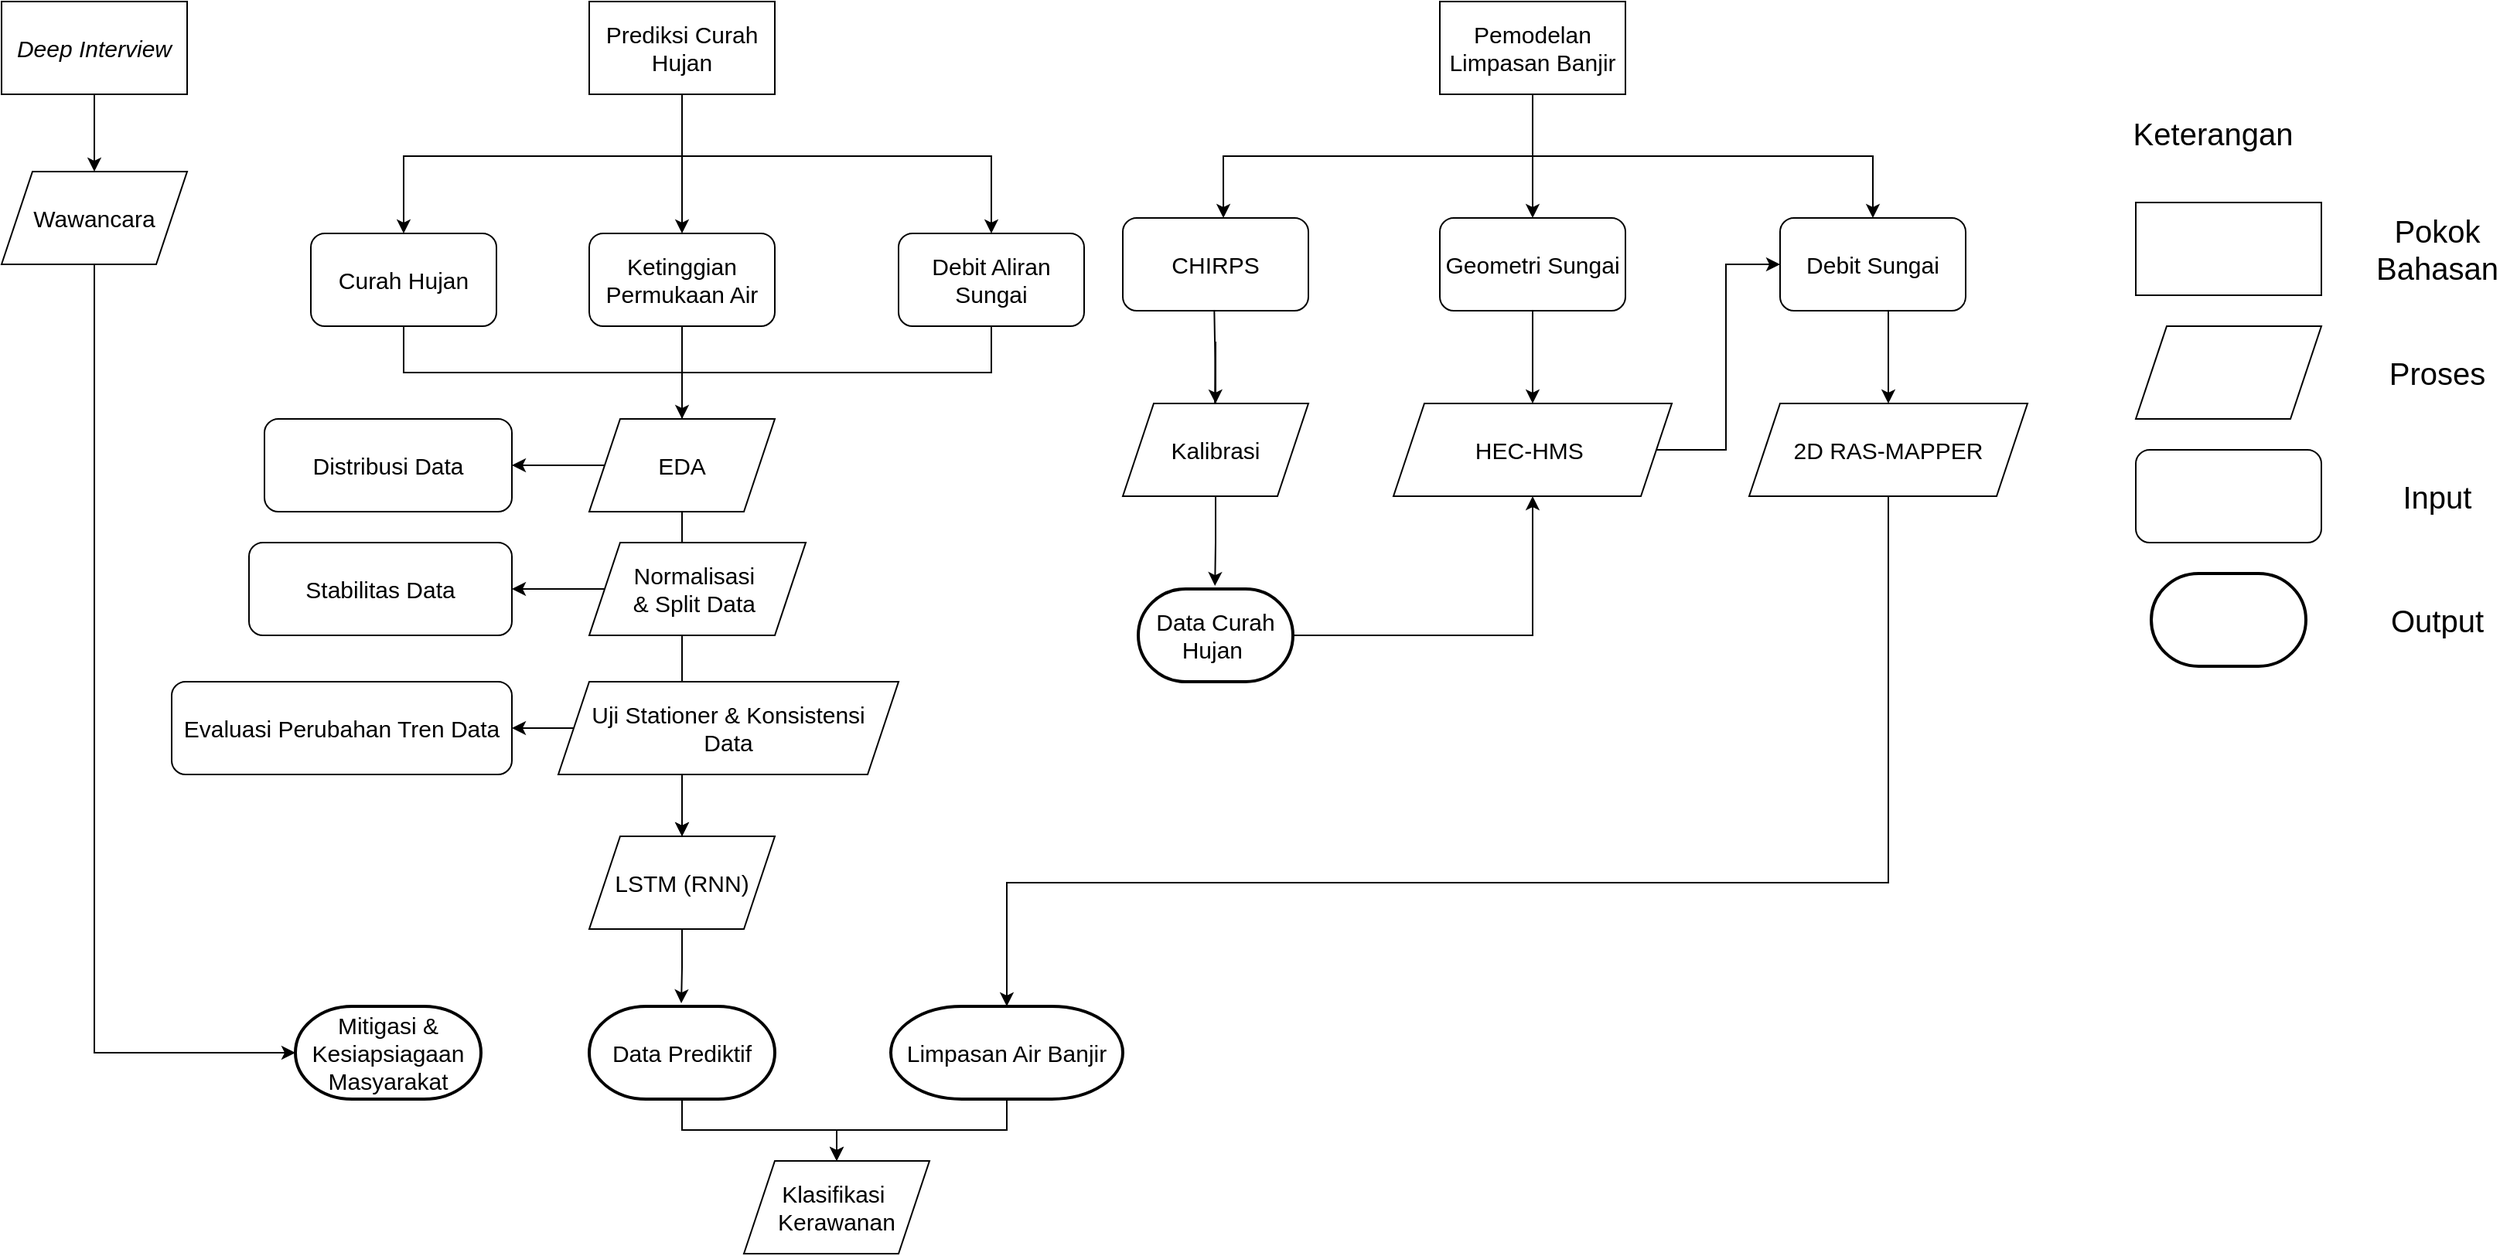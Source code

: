 <mxfile version="25.0.3">
  <diagram name="Page-1" id="rQX1YtQDC70RT5PG3sAJ">
    <mxGraphModel dx="2873" dy="1110" grid="1" gridSize="10" guides="1" tooltips="1" connect="1" arrows="1" fold="1" page="1" pageScale="1" pageWidth="850" pageHeight="1100" math="0" shadow="0">
      <root>
        <mxCell id="0" />
        <mxCell id="1" parent="0" />
        <mxCell id="to3WtLk7SZaPc5Sqz7QV-4" value="" style="edgeStyle=orthogonalEdgeStyle;rounded=0;orthogonalLoop=1;jettySize=auto;html=1;exitX=0.5;exitY=1;exitDx=0;exitDy=0;entryX=0.5;entryY=0;entryDx=0;entryDy=0;fontSize=15;" parent="1" source="to3WtLk7SZaPc5Sqz7QV-1" target="to3WtLk7SZaPc5Sqz7QV-12" edge="1">
          <mxGeometry relative="1" as="geometry">
            <mxPoint x="-100" y="270" as="targetPoint" />
            <Array as="points">
              <mxPoint y="230" />
              <mxPoint x="-180" y="230" />
            </Array>
          </mxGeometry>
        </mxCell>
        <mxCell id="to3WtLk7SZaPc5Sqz7QV-7" value="" style="edgeStyle=orthogonalEdgeStyle;rounded=0;orthogonalLoop=1;jettySize=auto;html=1;entryX=0.5;entryY=0;entryDx=0;entryDy=0;exitX=0.5;exitY=1;exitDx=0;exitDy=0;fontSize=15;" parent="1" source="to3WtLk7SZaPc5Sqz7QV-1" target="to3WtLk7SZaPc5Sqz7QV-13" edge="1">
          <mxGeometry relative="1" as="geometry">
            <mxPoint x="40.067" y="270" as="targetPoint" />
            <Array as="points">
              <mxPoint y="210" />
              <mxPoint y="210" />
            </Array>
          </mxGeometry>
        </mxCell>
        <mxCell id="to3WtLk7SZaPc5Sqz7QV-9" value="" style="edgeStyle=orthogonalEdgeStyle;rounded=0;orthogonalLoop=1;jettySize=auto;html=1;entryX=0.5;entryY=0;entryDx=0;entryDy=0;fontSize=15;" parent="1" target="to3WtLk7SZaPc5Sqz7QV-14" edge="1">
          <mxGeometry relative="1" as="geometry">
            <mxPoint y="190" as="sourcePoint" />
            <mxPoint x="200.067" y="270" as="targetPoint" />
            <Array as="points">
              <mxPoint y="230" />
              <mxPoint x="200" y="230" />
            </Array>
          </mxGeometry>
        </mxCell>
        <mxCell id="to3WtLk7SZaPc5Sqz7QV-1" value="Prediksi Curah Hujan" style="rounded=0;whiteSpace=wrap;html=1;fontSize=15;" parent="1" vertex="1">
          <mxGeometry x="-60" y="130" width="120" height="60" as="geometry" />
        </mxCell>
        <mxCell id="to3WtLk7SZaPc5Sqz7QV-11" value="CHIRPS" style="rounded=1;whiteSpace=wrap;html=1;fontSize=15;" parent="1" vertex="1">
          <mxGeometry x="285" y="270" width="120" height="60" as="geometry" />
        </mxCell>
        <mxCell id="to3WtLk7SZaPc5Sqz7QV-12" value="Curah Hujan" style="rounded=1;whiteSpace=wrap;html=1;fontSize=15;" parent="1" vertex="1">
          <mxGeometry x="-240" y="280" width="120" height="60" as="geometry" />
        </mxCell>
        <mxCell id="to3WtLk7SZaPc5Sqz7QV-13" value="Ketinggian Permukaan Air" style="rounded=1;whiteSpace=wrap;html=1;fontSize=15;" parent="1" vertex="1">
          <mxGeometry x="-60" y="280" width="120" height="60" as="geometry" />
        </mxCell>
        <mxCell id="to3WtLk7SZaPc5Sqz7QV-14" value="Debit Aliran Sungai" style="rounded=1;whiteSpace=wrap;html=1;fontSize=15;" parent="1" vertex="1">
          <mxGeometry x="140" y="280" width="120" height="60" as="geometry" />
        </mxCell>
        <mxCell id="to3WtLk7SZaPc5Sqz7QV-17" value="" style="edgeStyle=orthogonalEdgeStyle;rounded=0;orthogonalLoop=1;jettySize=auto;html=1;exitX=0.5;exitY=1;exitDx=0;exitDy=0;entryX=0.5;entryY=0;entryDx=0;entryDy=0;entryPerimeter=0;fontSize=15;" parent="1" source="to3WtLk7SZaPc5Sqz7QV-12" edge="1">
          <mxGeometry relative="1" as="geometry">
            <mxPoint x="60" y="400" as="sourcePoint" />
            <mxPoint y="670" as="targetPoint" />
            <Array as="points">
              <mxPoint x="-180" y="370" />
              <mxPoint y="370" />
            </Array>
          </mxGeometry>
        </mxCell>
        <mxCell id="to3WtLk7SZaPc5Sqz7QV-18" value="" style="edgeStyle=orthogonalEdgeStyle;rounded=0;orthogonalLoop=1;jettySize=auto;html=1;exitX=0.5;exitY=1;exitDx=0;exitDy=0;entryX=0.5;entryY=0;entryDx=0;entryDy=0;fontSize=15;" parent="1" source="to3WtLk7SZaPc5Sqz7QV-13" target="vjmSQW3fSpuoPHMXwD8e-6" edge="1">
          <mxGeometry relative="1" as="geometry">
            <mxPoint x="-170" y="390" as="sourcePoint" />
            <mxPoint y="670" as="targetPoint" />
            <Array as="points" />
          </mxGeometry>
        </mxCell>
        <mxCell id="to3WtLk7SZaPc5Sqz7QV-22" value="EDA" style="shape=parallelogram;perimeter=parallelogramPerimeter;whiteSpace=wrap;html=1;fixedSize=1;fontSize=15;" parent="1" vertex="1">
          <mxGeometry x="-60" y="400" width="120" height="60" as="geometry" />
        </mxCell>
        <mxCell id="to3WtLk7SZaPc5Sqz7QV-23" value="Geometri Sungai" style="rounded=1;whiteSpace=wrap;html=1;fontSize=15;" parent="1" vertex="1">
          <mxGeometry x="490" y="270" width="120" height="60" as="geometry" />
        </mxCell>
        <mxCell id="to3WtLk7SZaPc5Sqz7QV-24" value="Debit Sungai" style="rounded=1;whiteSpace=wrap;html=1;fontSize=15;" parent="1" vertex="1">
          <mxGeometry x="710" y="270" width="120" height="60" as="geometry" />
        </mxCell>
        <mxCell id="to3WtLk7SZaPc5Sqz7QV-26" value="&lt;i style=&quot;font-size: 15px;&quot;&gt;Deep Interview&lt;/i&gt;" style="rounded=0;whiteSpace=wrap;html=1;fontSize=15;" parent="1" vertex="1">
          <mxGeometry x="-440" y="130" width="120" height="60" as="geometry" />
        </mxCell>
        <mxCell id="to3WtLk7SZaPc5Sqz7QV-29" value="Mitigasi &amp;amp; Kesiapsiagaan&lt;div&gt;Masyarakat&lt;/div&gt;" style="strokeWidth=2;html=1;shape=mxgraph.flowchart.terminator;whiteSpace=wrap;fontSize=15;" parent="1" vertex="1">
          <mxGeometry x="-250" y="780" width="120" height="60" as="geometry" />
        </mxCell>
        <mxCell id="to3WtLk7SZaPc5Sqz7QV-30" value="Pemodelan Limpasan Banjir" style="rounded=0;whiteSpace=wrap;html=1;fontSize=15;" parent="1" vertex="1">
          <mxGeometry x="490" y="130" width="120" height="60" as="geometry" />
        </mxCell>
        <mxCell id="to3WtLk7SZaPc5Sqz7QV-33" value="" style="edgeStyle=orthogonalEdgeStyle;rounded=0;orthogonalLoop=1;jettySize=auto;html=1;entryX=0.5;entryY=0;entryDx=0;entryDy=0;exitX=0.5;exitY=1;exitDx=0;exitDy=0;fontSize=15;" parent="1" edge="1" source="to3WtLk7SZaPc5Sqz7QV-32">
          <mxGeometry relative="1" as="geometry">
            <mxPoint x="344.17" y="330" as="sourcePoint" />
            <mxPoint x="344.17" y="420" as="targetPoint" />
            <Array as="points">
              <mxPoint x="344.17" y="350" />
              <mxPoint x="344.17" y="350" />
            </Array>
          </mxGeometry>
        </mxCell>
        <mxCell id="to3WtLk7SZaPc5Sqz7QV-37" value="" style="edgeStyle=orthogonalEdgeStyle;rounded=0;orthogonalLoop=1;jettySize=auto;html=1;exitX=0.5;exitY=1;exitDx=0;exitDy=0;fontSize=15;" parent="1" source="to3WtLk7SZaPc5Sqz7QV-14" edge="1">
          <mxGeometry relative="1" as="geometry">
            <mxPoint x="200" y="340" as="sourcePoint" />
            <mxPoint y="400" as="targetPoint" />
            <Array as="points">
              <mxPoint x="200" y="370" />
              <mxPoint y="370" />
            </Array>
          </mxGeometry>
        </mxCell>
        <mxCell id="to3WtLk7SZaPc5Sqz7QV-36" value="Normalisasi&amp;nbsp;&lt;div style=&quot;font-size: 15px;&quot;&gt;&amp;amp; Split Data&amp;nbsp;&lt;/div&gt;" style="shape=parallelogram;perimeter=parallelogramPerimeter;whiteSpace=wrap;html=1;fixedSize=1;fontSize=15;" parent="1" vertex="1">
          <mxGeometry x="-60" y="480" width="140" height="60" as="geometry" />
        </mxCell>
        <mxCell id="to3WtLk7SZaPc5Sqz7QV-38" value="Uji Stationer &amp;amp; Konsistensi&lt;div style=&quot;font-size: 15px;&quot;&gt;Data&lt;/div&gt;" style="shape=parallelogram;perimeter=parallelogramPerimeter;whiteSpace=wrap;html=1;fixedSize=1;fontSize=15;" parent="1" vertex="1">
          <mxGeometry x="-80" y="570" width="220" height="60" as="geometry" />
        </mxCell>
        <mxCell id="to3WtLk7SZaPc5Sqz7QV-39" value="Distribusi Data" style="rounded=1;whiteSpace=wrap;html=1;fontSize=15;" parent="1" vertex="1">
          <mxGeometry x="-270" y="400" width="160" height="60" as="geometry" />
        </mxCell>
        <mxCell id="to3WtLk7SZaPc5Sqz7QV-40" value="" style="edgeStyle=orthogonalEdgeStyle;rounded=0;orthogonalLoop=1;jettySize=auto;html=1;exitX=0;exitY=0.5;exitDx=0;exitDy=0;entryX=1;entryY=0.5;entryDx=0;entryDy=0;fontSize=15;" parent="1" source="to3WtLk7SZaPc5Sqz7QV-22" target="to3WtLk7SZaPc5Sqz7QV-39" edge="1">
          <mxGeometry relative="1" as="geometry">
            <mxPoint x="-240" y="480" as="sourcePoint" />
            <mxPoint x="-200" y="530" as="targetPoint" />
            <Array as="points">
              <mxPoint x="-100" y="430" />
              <mxPoint x="-100" y="430" />
            </Array>
          </mxGeometry>
        </mxCell>
        <mxCell id="to3WtLk7SZaPc5Sqz7QV-41" value="Stabilitas Data" style="rounded=1;whiteSpace=wrap;html=1;fontSize=15;" parent="1" vertex="1">
          <mxGeometry x="-280" y="480" width="170" height="60" as="geometry" />
        </mxCell>
        <mxCell id="to3WtLk7SZaPc5Sqz7QV-42" value="" style="edgeStyle=orthogonalEdgeStyle;rounded=0;orthogonalLoop=1;jettySize=auto;html=1;exitX=0;exitY=0.5;exitDx=0;exitDy=0;entryX=1;entryY=0.5;entryDx=0;entryDy=0;fontSize=15;" parent="1" target="to3WtLk7SZaPc5Sqz7QV-41" edge="1">
          <mxGeometry relative="1" as="geometry">
            <mxPoint x="-50" y="510" as="sourcePoint" />
            <mxPoint x="-200" y="610" as="targetPoint" />
            <Array as="points">
              <mxPoint x="-100" y="510" />
              <mxPoint x="-100" y="510" />
            </Array>
          </mxGeometry>
        </mxCell>
        <mxCell id="to3WtLk7SZaPc5Sqz7QV-43" value="Evaluasi Perubahan Tren Data" style="rounded=1;whiteSpace=wrap;html=1;fontSize=15;" parent="1" vertex="1">
          <mxGeometry x="-330" y="570" width="220" height="60" as="geometry" />
        </mxCell>
        <mxCell id="to3WtLk7SZaPc5Sqz7QV-44" value="" style="edgeStyle=orthogonalEdgeStyle;rounded=0;orthogonalLoop=1;jettySize=auto;html=1;entryX=1;entryY=0.5;entryDx=0;entryDy=0;fontSize=15;" parent="1" target="to3WtLk7SZaPc5Sqz7QV-43" edge="1">
          <mxGeometry relative="1" as="geometry">
            <mxPoint x="-70" y="600" as="sourcePoint" />
            <mxPoint x="-200" y="700" as="targetPoint" />
            <Array as="points">
              <mxPoint x="-100" y="600" />
              <mxPoint x="-100" y="600" />
            </Array>
          </mxGeometry>
        </mxCell>
        <mxCell id="to3WtLk7SZaPc5Sqz7QV-45" value="" style="edgeStyle=orthogonalEdgeStyle;rounded=0;orthogonalLoop=1;jettySize=auto;html=1;entryX=0.5;entryY=0;entryDx=0;entryDy=0;exitX=0.5;exitY=1;exitDx=0;exitDy=0;fontSize=15;" parent="1" source="to3WtLk7SZaPc5Sqz7QV-30" target="to3WtLk7SZaPc5Sqz7QV-24" edge="1">
          <mxGeometry relative="1" as="geometry">
            <mxPoint x="540" y="190" as="sourcePoint" />
            <mxPoint x="740" y="280" as="targetPoint" />
            <Array as="points">
              <mxPoint x="550" y="230" />
              <mxPoint x="770" y="230" />
            </Array>
          </mxGeometry>
        </mxCell>
        <mxCell id="to3WtLk7SZaPc5Sqz7QV-46" value="" style="edgeStyle=orthogonalEdgeStyle;rounded=0;orthogonalLoop=1;jettySize=auto;html=1;entryX=0.5;entryY=0;entryDx=0;entryDy=0;fontSize=15;" parent="1" target="to3WtLk7SZaPc5Sqz7QV-23" edge="1">
          <mxGeometry relative="1" as="geometry">
            <mxPoint x="550" y="190" as="sourcePoint" />
            <mxPoint x="710" y="280" as="targetPoint" />
            <Array as="points">
              <mxPoint x="550" y="240" />
              <mxPoint x="550" y="240" />
            </Array>
          </mxGeometry>
        </mxCell>
        <mxCell id="to3WtLk7SZaPc5Sqz7QV-47" value="" style="edgeStyle=orthogonalEdgeStyle;rounded=0;orthogonalLoop=1;jettySize=auto;html=1;entryX=0.542;entryY=0;entryDx=0;entryDy=0;exitX=0.5;exitY=1;exitDx=0;exitDy=0;entryPerimeter=0;fontSize=15;" parent="1" source="to3WtLk7SZaPc5Sqz7QV-30" target="to3WtLk7SZaPc5Sqz7QV-11" edge="1">
          <mxGeometry relative="1" as="geometry">
            <mxPoint x="489.29" y="190" as="sourcePoint" />
            <mxPoint x="489.29" y="270" as="targetPoint" />
            <Array as="points">
              <mxPoint x="550" y="230" />
              <mxPoint x="350" y="230" />
            </Array>
          </mxGeometry>
        </mxCell>
        <mxCell id="vjmSQW3fSpuoPHMXwD8e-1" value="" style="edgeStyle=orthogonalEdgeStyle;rounded=0;orthogonalLoop=1;jettySize=auto;html=1;exitX=0.5;exitY=1;exitDx=0;exitDy=0;entryX=0.5;entryY=0;entryDx=0;entryDy=0;fontSize=15;" parent="1" source="to3WtLk7SZaPc5Sqz7QV-23" target="vjmSQW3fSpuoPHMXwD8e-2" edge="1">
          <mxGeometry relative="1" as="geometry">
            <mxPoint x="414.17" y="340" as="sourcePoint" />
            <mxPoint x="550" y="420" as="targetPoint" />
            <Array as="points" />
          </mxGeometry>
        </mxCell>
        <mxCell id="vjmSQW3fSpuoPHMXwD8e-2" value="HEC-HMS&amp;nbsp;" style="shape=parallelogram;perimeter=parallelogramPerimeter;whiteSpace=wrap;html=1;fixedSize=1;fontSize=15;" parent="1" vertex="1">
          <mxGeometry x="460" y="390" width="180" height="60" as="geometry" />
        </mxCell>
        <mxCell id="vjmSQW3fSpuoPHMXwD8e-3" value="" style="edgeStyle=orthogonalEdgeStyle;rounded=0;orthogonalLoop=1;jettySize=auto;html=1;exitX=1;exitY=0.5;exitDx=0;exitDy=0;entryX=0;entryY=0.5;entryDx=0;entryDy=0;fontSize=15;" parent="1" source="vjmSQW3fSpuoPHMXwD8e-2" target="to3WtLk7SZaPc5Sqz7QV-24" edge="1">
          <mxGeometry relative="1" as="geometry">
            <mxPoint x="510" y="500" as="sourcePoint" />
            <mxPoint x="510" y="590" as="targetPoint" />
            <Array as="points" />
          </mxGeometry>
        </mxCell>
        <mxCell id="vjmSQW3fSpuoPHMXwD8e-17" value="" style="edgeStyle=orthogonalEdgeStyle;rounded=0;orthogonalLoop=1;jettySize=auto;html=1;exitX=0.5;exitY=1;exitDx=0;exitDy=0;fontSize=15;" parent="1" source="vjmSQW3fSpuoPHMXwD8e-4" target="vjmSQW3fSpuoPHMXwD8e-16" edge="1">
          <mxGeometry relative="1" as="geometry">
            <Array as="points">
              <mxPoint x="780" y="700" />
              <mxPoint x="210" y="700" />
            </Array>
          </mxGeometry>
        </mxCell>
        <mxCell id="vjmSQW3fSpuoPHMXwD8e-4" value="2D RAS-MAPPER" style="shape=parallelogram;perimeter=parallelogramPerimeter;whiteSpace=wrap;html=1;fixedSize=1;fontSize=15;" parent="1" vertex="1">
          <mxGeometry x="690" y="390" width="180" height="60" as="geometry" />
        </mxCell>
        <mxCell id="vjmSQW3fSpuoPHMXwD8e-5" value="" style="edgeStyle=orthogonalEdgeStyle;rounded=0;orthogonalLoop=1;jettySize=auto;html=1;exitX=0.5;exitY=1;exitDx=0;exitDy=0;entryX=0.5;entryY=0;entryDx=0;entryDy=0;fontSize=15;" parent="1" source="to3WtLk7SZaPc5Sqz7QV-24" target="vjmSQW3fSpuoPHMXwD8e-4" edge="1">
          <mxGeometry relative="1" as="geometry">
            <mxPoint x="640" y="460" as="sourcePoint" />
            <mxPoint x="720" y="310" as="targetPoint" />
            <Array as="points">
              <mxPoint x="780" y="330" />
            </Array>
          </mxGeometry>
        </mxCell>
        <mxCell id="vjmSQW3fSpuoPHMXwD8e-6" value="LSTM (RNN)" style="shape=parallelogram;perimeter=parallelogramPerimeter;whiteSpace=wrap;html=1;fixedSize=1;fontSize=15;" parent="1" vertex="1">
          <mxGeometry x="-60" y="670" width="120" height="60" as="geometry" />
        </mxCell>
        <mxCell id="vjmSQW3fSpuoPHMXwD8e-7" value="" style="edgeStyle=orthogonalEdgeStyle;rounded=0;orthogonalLoop=1;jettySize=auto;html=1;entryX=0;entryY=0.5;entryDx=0;entryDy=0;exitX=0.5;exitY=1;exitDx=0;exitDy=0;entryPerimeter=0;fontSize=15;" parent="1" source="vjmSQW3fSpuoPHMXwD8e-8" target="to3WtLk7SZaPc5Sqz7QV-29" edge="1">
          <mxGeometry relative="1" as="geometry">
            <mxPoint x="-369.94" y="300" as="targetPoint" />
            <Array as="points">
              <mxPoint x="-380" y="810" />
            </Array>
            <mxPoint x="-369.94" y="210" as="sourcePoint" />
          </mxGeometry>
        </mxCell>
        <mxCell id="vjmSQW3fSpuoPHMXwD8e-9" value="" style="edgeStyle=orthogonalEdgeStyle;rounded=0;orthogonalLoop=1;jettySize=auto;html=1;entryX=0.5;entryY=0;entryDx=0;entryDy=0;exitX=0.5;exitY=1;exitDx=0;exitDy=0;entryPerimeter=0;fontSize=15;" parent="1" source="to3WtLk7SZaPc5Sqz7QV-26" target="vjmSQW3fSpuoPHMXwD8e-8" edge="1">
          <mxGeometry relative="1" as="geometry">
            <mxPoint x="-375" y="350" as="targetPoint" />
            <Array as="points" />
            <mxPoint x="-380" y="190" as="sourcePoint" />
          </mxGeometry>
        </mxCell>
        <mxCell id="vjmSQW3fSpuoPHMXwD8e-8" value="Wawancara" style="shape=parallelogram;perimeter=parallelogramPerimeter;whiteSpace=wrap;html=1;fixedSize=1;fontSize=15;" parent="1" vertex="1">
          <mxGeometry x="-440" y="240" width="120" height="60" as="geometry" />
        </mxCell>
        <mxCell id="vjmSQW3fSpuoPHMXwD8e-10" value="Data Prediktif" style="strokeWidth=2;html=1;shape=mxgraph.flowchart.terminator;whiteSpace=wrap;fontSize=15;" parent="1" vertex="1">
          <mxGeometry x="-60" y="780" width="120" height="60" as="geometry" />
        </mxCell>
        <mxCell id="vjmSQW3fSpuoPHMXwD8e-11" value="" style="edgeStyle=orthogonalEdgeStyle;rounded=0;orthogonalLoop=1;jettySize=auto;html=1;exitX=0.5;exitY=1;exitDx=0;exitDy=0;entryX=0.496;entryY=-0.033;entryDx=0;entryDy=0;entryPerimeter=0;fontSize=15;" parent="1" source="vjmSQW3fSpuoPHMXwD8e-6" target="vjmSQW3fSpuoPHMXwD8e-10" edge="1">
          <mxGeometry relative="1" as="geometry">
            <mxPoint y="780" as="targetPoint" />
            <Array as="points" />
            <mxPoint y="799.95" as="sourcePoint" />
          </mxGeometry>
        </mxCell>
        <mxCell id="vjmSQW3fSpuoPHMXwD8e-14" value="Data Curah Hujan&amp;nbsp;" style="strokeWidth=2;html=1;shape=mxgraph.flowchart.terminator;whiteSpace=wrap;fontSize=15;" parent="1" vertex="1">
          <mxGeometry x="295" y="510" width="100" height="60" as="geometry" />
        </mxCell>
        <mxCell id="vjmSQW3fSpuoPHMXwD8e-15" value="" style="edgeStyle=orthogonalEdgeStyle;rounded=0;orthogonalLoop=1;jettySize=auto;html=1;exitX=0.5;exitY=1;exitDx=0;exitDy=0;entryX=0.496;entryY=-0.033;entryDx=0;entryDy=0;entryPerimeter=0;fontSize=15;" parent="1" source="to3WtLk7SZaPc5Sqz7QV-32" target="vjmSQW3fSpuoPHMXwD8e-14" edge="1">
          <mxGeometry relative="1" as="geometry">
            <mxPoint x="340" y="545" as="targetPoint" />
            <Array as="points" />
            <mxPoint x="340" y="495" as="sourcePoint" />
          </mxGeometry>
        </mxCell>
        <mxCell id="vjmSQW3fSpuoPHMXwD8e-16" value="Limpasan Air Banjir" style="strokeWidth=2;html=1;shape=mxgraph.flowchart.terminator;whiteSpace=wrap;fontSize=15;" parent="1" vertex="1">
          <mxGeometry x="135" y="780" width="150" height="60" as="geometry" />
        </mxCell>
        <mxCell id="vjmSQW3fSpuoPHMXwD8e-18" value="" style="edgeStyle=orthogonalEdgeStyle;rounded=0;orthogonalLoop=1;jettySize=auto;html=1;entryX=0.5;entryY=1;entryDx=0;entryDy=0;exitX=1;exitY=0.5;exitDx=0;exitDy=0;exitPerimeter=0;fontSize=15;" parent="1" source="vjmSQW3fSpuoPHMXwD8e-14" target="vjmSQW3fSpuoPHMXwD8e-2" edge="1">
          <mxGeometry relative="1" as="geometry">
            <mxPoint x="510" y="530" as="sourcePoint" />
            <mxPoint x="510" y="620" as="targetPoint" />
            <Array as="points">
              <mxPoint x="550" y="540" />
            </Array>
          </mxGeometry>
        </mxCell>
        <mxCell id="vjmSQW3fSpuoPHMXwD8e-19" value="" style="edgeStyle=orthogonalEdgeStyle;rounded=0;orthogonalLoop=1;jettySize=auto;html=1;exitX=0.5;exitY=1;exitDx=0;exitDy=0;exitPerimeter=0;entryX=0.5;entryY=0;entryDx=0;entryDy=0;fontSize=15;" parent="1" source="vjmSQW3fSpuoPHMXwD8e-10" target="vjmSQW3fSpuoPHMXwD8e-21" edge="1">
          <mxGeometry relative="1" as="geometry">
            <mxPoint x="80" y="930" as="sourcePoint" />
            <mxPoint x="100" y="880" as="targetPoint" />
          </mxGeometry>
        </mxCell>
        <mxCell id="vjmSQW3fSpuoPHMXwD8e-20" value="" style="edgeStyle=orthogonalEdgeStyle;rounded=0;orthogonalLoop=1;jettySize=auto;html=1;exitX=0.5;exitY=1;exitDx=0;exitDy=0;exitPerimeter=0;entryX=0.5;entryY=0;entryDx=0;entryDy=0;fontSize=15;" parent="1" source="vjmSQW3fSpuoPHMXwD8e-16" target="vjmSQW3fSpuoPHMXwD8e-21" edge="1">
          <mxGeometry relative="1" as="geometry">
            <mxPoint x="110" y="860" as="sourcePoint" />
            <mxPoint x="100" y="880" as="targetPoint" />
          </mxGeometry>
        </mxCell>
        <mxCell id="vjmSQW3fSpuoPHMXwD8e-21" value="Klasifikasi&amp;nbsp;&lt;div style=&quot;font-size: 15px;&quot;&gt;Kerawanan&lt;/div&gt;" style="shape=parallelogram;perimeter=parallelogramPerimeter;whiteSpace=wrap;html=1;fixedSize=1;fontSize=15;" parent="1" vertex="1">
          <mxGeometry x="40" y="880" width="120" height="60" as="geometry" />
        </mxCell>
        <mxCell id="bsytHQjZ32K1ERyn3rT7-1" value="" style="edgeStyle=orthogonalEdgeStyle;rounded=0;orthogonalLoop=1;jettySize=auto;html=1;entryX=0.5;entryY=0;entryDx=0;entryDy=0;exitX=0.5;exitY=1;exitDx=0;exitDy=0;fontSize=15;" edge="1" parent="1" target="to3WtLk7SZaPc5Sqz7QV-32">
          <mxGeometry relative="1" as="geometry">
            <mxPoint x="344.17" y="330" as="sourcePoint" />
            <mxPoint x="344.17" y="420" as="targetPoint" />
            <Array as="points" />
          </mxGeometry>
        </mxCell>
        <mxCell id="to3WtLk7SZaPc5Sqz7QV-32" value="Kalibrasi" style="shape=parallelogram;perimeter=parallelogramPerimeter;whiteSpace=wrap;html=1;fixedSize=1;fontSize=15;" parent="1" vertex="1">
          <mxGeometry x="285" y="390" width="120" height="60" as="geometry" />
        </mxCell>
        <mxCell id="bsytHQjZ32K1ERyn3rT7-2" value="" style="shape=parallelogram;perimeter=parallelogramPerimeter;whiteSpace=wrap;html=1;fixedSize=1;fontSize=15;" vertex="1" parent="1">
          <mxGeometry x="940" y="340" width="120" height="60" as="geometry" />
        </mxCell>
        <mxCell id="bsytHQjZ32K1ERyn3rT7-3" value="" style="rounded=1;whiteSpace=wrap;html=1;fontSize=15;" vertex="1" parent="1">
          <mxGeometry x="940" y="420" width="120" height="60" as="geometry" />
        </mxCell>
        <mxCell id="bsytHQjZ32K1ERyn3rT7-6" value="" style="strokeWidth=2;html=1;shape=mxgraph.flowchart.terminator;whiteSpace=wrap;fontSize=15;" vertex="1" parent="1">
          <mxGeometry x="950" y="500" width="100" height="60" as="geometry" />
        </mxCell>
        <mxCell id="bsytHQjZ32K1ERyn3rT7-10" value="Proses" style="text;html=1;align=center;verticalAlign=middle;whiteSpace=wrap;rounded=0;fontSize=20;" vertex="1" parent="1">
          <mxGeometry x="1105" y="355" width="60" height="30" as="geometry" />
        </mxCell>
        <mxCell id="bsytHQjZ32K1ERyn3rT7-11" value="Input" style="text;html=1;align=center;verticalAlign=middle;whiteSpace=wrap;rounded=0;fontSize=20;" vertex="1" parent="1">
          <mxGeometry x="1105" y="435" width="60" height="30" as="geometry" />
        </mxCell>
        <mxCell id="bsytHQjZ32K1ERyn3rT7-12" value="Output" style="text;html=1;align=center;verticalAlign=middle;whiteSpace=wrap;rounded=0;fontSize=20;" vertex="1" parent="1">
          <mxGeometry x="1105" y="515" width="60" height="30" as="geometry" />
        </mxCell>
        <mxCell id="bsytHQjZ32K1ERyn3rT7-13" value="" style="rounded=0;whiteSpace=wrap;html=1;fontSize=15;" vertex="1" parent="1">
          <mxGeometry x="940" y="260" width="120" height="60" as="geometry" />
        </mxCell>
        <mxCell id="bsytHQjZ32K1ERyn3rT7-14" value="Pokok Bahasan" style="text;html=1;align=center;verticalAlign=middle;whiteSpace=wrap;rounded=0;fontSize=20;" vertex="1" parent="1">
          <mxGeometry x="1105" y="275" width="60" height="30" as="geometry" />
        </mxCell>
        <mxCell id="bsytHQjZ32K1ERyn3rT7-15" value="Keterangan" style="text;html=1;align=center;verticalAlign=middle;whiteSpace=wrap;rounded=0;fontSize=20;" vertex="1" parent="1">
          <mxGeometry x="960" y="200" width="60" height="30" as="geometry" />
        </mxCell>
      </root>
    </mxGraphModel>
  </diagram>
</mxfile>
